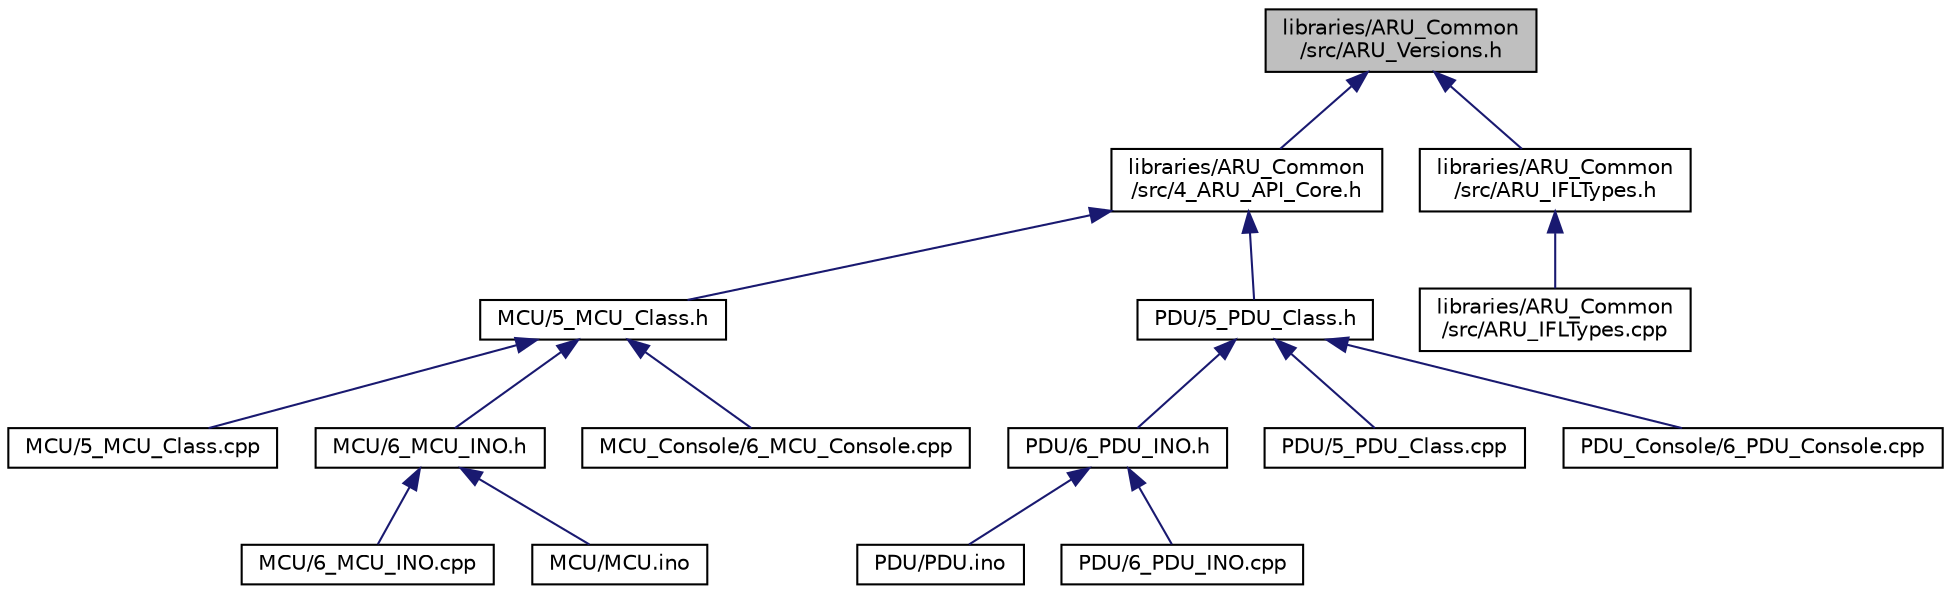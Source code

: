 digraph "libraries/ARU_Common/src/ARU_Versions.h"
{
 // LATEX_PDF_SIZE
  edge [fontname="Helvetica",fontsize="10",labelfontname="Helvetica",labelfontsize="10"];
  node [fontname="Helvetica",fontsize="10",shape=record];
  Node1 [label="libraries/ARU_Common\l/src/ARU_Versions.h",height=0.2,width=0.4,color="black", fillcolor="grey75", style="filled", fontcolor="black",tooltip=" "];
  Node1 -> Node2 [dir="back",color="midnightblue",fontsize="10",style="solid",fontname="Helvetica"];
  Node2 [label="libraries/ARU_Common\l/src/4_ARU_API_Core.h",height=0.2,width=0.4,color="black", fillcolor="white", style="filled",URL="$4___a_r_u___a_p_i___core_8h.html",tooltip="Application Base of Envistacom's Antenna Reference Unit (ARU) Firmware (FW)"];
  Node2 -> Node3 [dir="back",color="midnightblue",fontsize="10",style="solid",fontname="Helvetica"];
  Node3 [label="MCU/5_MCU_Class.h",height=0.2,width=0.4,color="black", fillcolor="white", style="filled",URL="$5___m_c_u___class_8h.html",tooltip="ARU Node Personalization for the MCU PCB Node."];
  Node3 -> Node4 [dir="back",color="midnightblue",fontsize="10",style="solid",fontname="Helvetica"];
  Node4 [label="MCU/5_MCU_Class.cpp",height=0.2,width=0.4,color="black", fillcolor="white", style="filled",URL="$5___m_c_u___class_8cpp_source.html",tooltip=" "];
  Node3 -> Node5 [dir="back",color="midnightblue",fontsize="10",style="solid",fontname="Helvetica"];
  Node5 [label="MCU/6_MCU_INO.h",height=0.2,width=0.4,color="black", fillcolor="white", style="filled",URL="$6___m_c_u___i_n_o_8h.html",tooltip="Arduino FW for MCU PCB of ARU."];
  Node5 -> Node6 [dir="back",color="midnightblue",fontsize="10",style="solid",fontname="Helvetica"];
  Node6 [label="MCU/6_MCU_INO.cpp",height=0.2,width=0.4,color="black", fillcolor="white", style="filled",URL="$6___m_c_u___i_n_o_8cpp.html",tooltip="Arduino PCB implementation of MCU_Class."];
  Node5 -> Node7 [dir="back",color="midnightblue",fontsize="10",style="solid",fontname="Helvetica"];
  Node7 [label="MCU/MCU.ino",height=0.2,width=0.4,color="black", fillcolor="white", style="filled",URL="$_m_c_u_8ino.html",tooltip="ARU Node Personalization for the MCU PCB Node."];
  Node3 -> Node8 [dir="back",color="midnightblue",fontsize="10",style="solid",fontname="Helvetica"];
  Node8 [label="MCU_Console/6_MCU_Console.cpp",height=0.2,width=0.4,color="black", fillcolor="white", style="filled",URL="$6___m_c_u___console_8cpp_source.html",tooltip=" "];
  Node2 -> Node9 [dir="back",color="midnightblue",fontsize="10",style="solid",fontname="Helvetica"];
  Node9 [label="PDU/5_PDU_Class.h",height=0.2,width=0.4,color="black", fillcolor="white", style="filled",URL="$5___p_d_u___class_8h.html",tooltip="ARU Node Personalization for the PDU PCB Node."];
  Node9 -> Node10 [dir="back",color="midnightblue",fontsize="10",style="solid",fontname="Helvetica"];
  Node10 [label="PDU/6_PDU_INO.h",height=0.2,width=0.4,color="black", fillcolor="white", style="filled",URL="$6___p_d_u___i_n_o_8h.html",tooltip="Arduino FW for PDU PCB of ARU."];
  Node10 -> Node11 [dir="back",color="midnightblue",fontsize="10",style="solid",fontname="Helvetica"];
  Node11 [label="PDU/PDU.ino",height=0.2,width=0.4,color="black", fillcolor="white", style="filled",URL="$_p_d_u_8ino.html",tooltip="ARU Node Personalization for the PDU PCB Node."];
  Node10 -> Node12 [dir="back",color="midnightblue",fontsize="10",style="solid",fontname="Helvetica"];
  Node12 [label="PDU/6_PDU_INO.cpp",height=0.2,width=0.4,color="black", fillcolor="white", style="filled",URL="$6___p_d_u___i_n_o_8cpp.html",tooltip="Arduino PCB implementation of PDU_Class."];
  Node9 -> Node13 [dir="back",color="midnightblue",fontsize="10",style="solid",fontname="Helvetica"];
  Node13 [label="PDU/5_PDU_Class.cpp",height=0.2,width=0.4,color="black", fillcolor="white", style="filled",URL="$5___p_d_u___class_8cpp_source.html",tooltip=" "];
  Node9 -> Node14 [dir="back",color="midnightblue",fontsize="10",style="solid",fontname="Helvetica"];
  Node14 [label="PDU_Console/6_PDU_Console.cpp",height=0.2,width=0.4,color="black", fillcolor="white", style="filled",URL="$6___p_d_u___console_8cpp_source.html",tooltip=" "];
  Node1 -> Node15 [dir="back",color="midnightblue",fontsize="10",style="solid",fontname="Helvetica"];
  Node15 [label="libraries/ARU_Common\l/src/ARU_IFLTypes.h",height=0.2,width=0.4,color="black", fillcolor="white", style="filled",URL="$_a_r_u___i_f_l_types_8h_source.html",tooltip=" "];
  Node15 -> Node16 [dir="back",color="midnightblue",fontsize="10",style="solid",fontname="Helvetica"];
  Node16 [label="libraries/ARU_Common\l/src/ARU_IFLTypes.cpp",height=0.2,width=0.4,color="black", fillcolor="white", style="filled",URL="$_a_r_u___i_f_l_types_8cpp_source.html",tooltip=" "];
}
